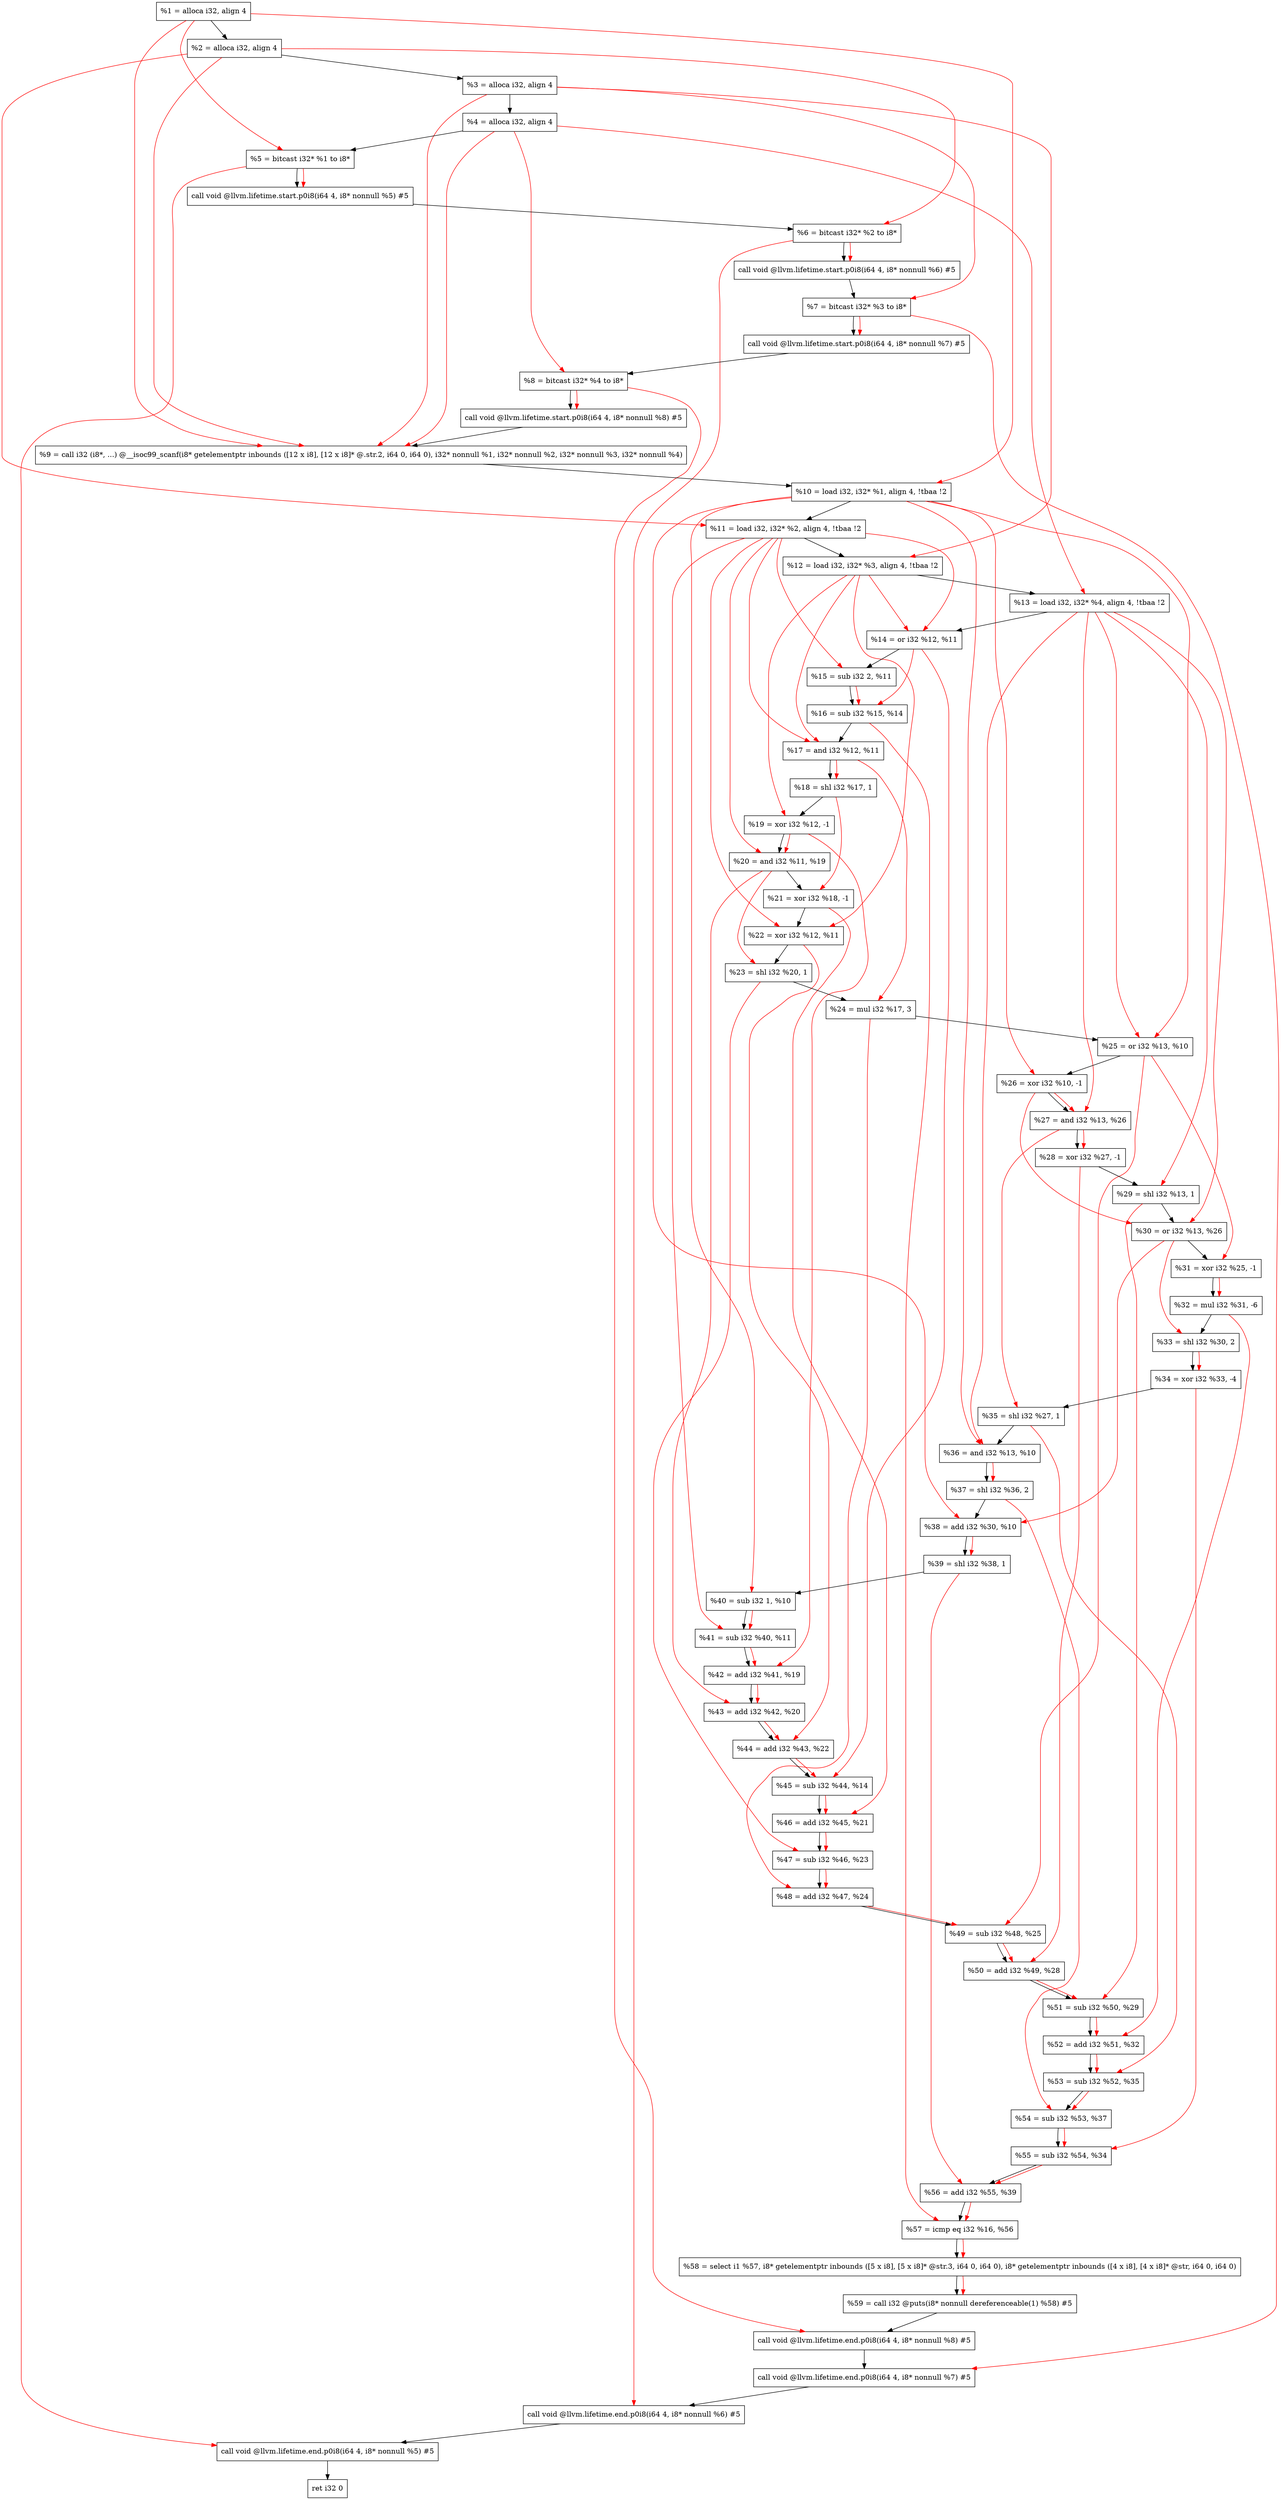 digraph "DFG for'main' function" {
	Node0x844e68[shape=record, label="  %1 = alloca i32, align 4"];
	Node0x844ee8[shape=record, label="  %2 = alloca i32, align 4"];
	Node0x844f78[shape=record, label="  %3 = alloca i32, align 4"];
	Node0x844fd8[shape=record, label="  %4 = alloca i32, align 4"];
	Node0x845088[shape=record, label="  %5 = bitcast i32* %1 to i8*"];
	Node0x8454b8[shape=record, label="  call void @llvm.lifetime.start.p0i8(i64 4, i8* nonnull %5) #5"];
	Node0x845598[shape=record, label="  %6 = bitcast i32* %2 to i8*"];
	Node0x845698[shape=record, label="  call void @llvm.lifetime.start.p0i8(i64 4, i8* nonnull %6) #5"];
	Node0x845758[shape=record, label="  %7 = bitcast i32* %3 to i8*"];
	Node0x845808[shape=record, label="  call void @llvm.lifetime.start.p0i8(i64 4, i8* nonnull %7) #5"];
	Node0x8458c8[shape=record, label="  %8 = bitcast i32* %4 to i8*"];
	Node0x845978[shape=record, label="  call void @llvm.lifetime.start.p0i8(i64 4, i8* nonnull %8) #5"];
	Node0x83fc00[shape=record, label="  %9 = call i32 (i8*, ...) @__isoc99_scanf(i8* getelementptr inbounds ([12 x i8], [12 x i8]* @.str.2, i64 0, i64 0), i32* nonnull %1, i32* nonnull %2, i32* nonnull %3, i32* nonnull %4)"];
	Node0x845b78[shape=record, label="  %10 = load i32, i32* %1, align 4, !tbaa !2"];
	Node0x846ae8[shape=record, label="  %11 = load i32, i32* %2, align 4, !tbaa !2"];
	Node0x847158[shape=record, label="  %12 = load i32, i32* %3, align 4, !tbaa !2"];
	Node0x8471b8[shape=record, label="  %13 = load i32, i32* %4, align 4, !tbaa !2"];
	Node0x847230[shape=record, label="  %14 = or i32 %12, %11"];
	Node0x8472a0[shape=record, label="  %15 = sub i32 2, %11"];
	Node0x847310[shape=record, label="  %16 = sub i32 %15, %14"];
	Node0x847380[shape=record, label="  %17 = and i32 %12, %11"];
	Node0x8473f0[shape=record, label="  %18 = shl i32 %17, 1"];
	Node0x847460[shape=record, label="  %19 = xor i32 %12, -1"];
	Node0x8474d0[shape=record, label="  %20 = and i32 %11, %19"];
	Node0x847540[shape=record, label="  %21 = xor i32 %18, -1"];
	Node0x8475b0[shape=record, label="  %22 = xor i32 %12, %11"];
	Node0x847620[shape=record, label="  %23 = shl i32 %20, 1"];
	Node0x847690[shape=record, label="  %24 = mul i32 %17, 3"];
	Node0x847700[shape=record, label="  %25 = or i32 %13, %10"];
	Node0x847770[shape=record, label="  %26 = xor i32 %10, -1"];
	Node0x8477e0[shape=record, label="  %27 = and i32 %13, %26"];
	Node0x847850[shape=record, label="  %28 = xor i32 %27, -1"];
	Node0x8478c0[shape=record, label="  %29 = shl i32 %13, 1"];
	Node0x847930[shape=record, label="  %30 = or i32 %13, %26"];
	Node0x8479a0[shape=record, label="  %31 = xor i32 %25, -1"];
	Node0x847a10[shape=record, label="  %32 = mul i32 %31, -6"];
	Node0x847a80[shape=record, label="  %33 = shl i32 %30, 2"];
	Node0x847af0[shape=record, label="  %34 = xor i32 %33, -4"];
	Node0x847b60[shape=record, label="  %35 = shl i32 %27, 1"];
	Node0x847bd0[shape=record, label="  %36 = and i32 %13, %10"];
	Node0x847c40[shape=record, label="  %37 = shl i32 %36, 2"];
	Node0x847cb0[shape=record, label="  %38 = add i32 %30, %10"];
	Node0x847d20[shape=record, label="  %39 = shl i32 %38, 1"];
	Node0x847d90[shape=record, label="  %40 = sub i32 1, %10"];
	Node0x847e00[shape=record, label="  %41 = sub i32 %40, %11"];
	Node0x847e70[shape=record, label="  %42 = add i32 %41, %19"];
	Node0x847ee0[shape=record, label="  %43 = add i32 %42, %20"];
	Node0x847f50[shape=record, label="  %44 = add i32 %43, %22"];
	Node0x847fc0[shape=record, label="  %45 = sub i32 %44, %14"];
	Node0x848030[shape=record, label="  %46 = add i32 %45, %21"];
	Node0x8480a0[shape=record, label="  %47 = sub i32 %46, %23"];
	Node0x848110[shape=record, label="  %48 = add i32 %47, %24"];
	Node0x848180[shape=record, label="  %49 = sub i32 %48, %25"];
	Node0x8481f0[shape=record, label="  %50 = add i32 %49, %28"];
	Node0x848260[shape=record, label="  %51 = sub i32 %50, %29"];
	Node0x8482d0[shape=record, label="  %52 = add i32 %51, %32"];
	Node0x848340[shape=record, label="  %53 = sub i32 %52, %35"];
	Node0x8483b0[shape=record, label="  %54 = sub i32 %53, %37"];
	Node0x848420[shape=record, label="  %55 = sub i32 %54, %34"];
	Node0x848490[shape=record, label="  %56 = add i32 %55, %39"];
	Node0x848500[shape=record, label="  %57 = icmp eq i32 %16, %56"];
	Node0x7e48b8[shape=record, label="  %58 = select i1 %57, i8* getelementptr inbounds ([5 x i8], [5 x i8]* @str.3, i64 0, i64 0), i8* getelementptr inbounds ([4 x i8], [4 x i8]* @str, i64 0, i64 0)"];
	Node0x848590[shape=record, label="  %59 = call i32 @puts(i8* nonnull dereferenceable(1) %58) #5"];
	Node0x848838[shape=record, label="  call void @llvm.lifetime.end.p0i8(i64 4, i8* nonnull %8) #5"];
	Node0x848998[shape=record, label="  call void @llvm.lifetime.end.p0i8(i64 4, i8* nonnull %7) #5"];
	Node0x848aa8[shape=record, label="  call void @llvm.lifetime.end.p0i8(i64 4, i8* nonnull %6) #5"];
	Node0x848bb8[shape=record, label="  call void @llvm.lifetime.end.p0i8(i64 4, i8* nonnull %5) #5"];
	Node0x848c78[shape=record, label="  ret i32 0"];
	Node0x844e68 -> Node0x844ee8;
	Node0x844ee8 -> Node0x844f78;
	Node0x844f78 -> Node0x844fd8;
	Node0x844fd8 -> Node0x845088;
	Node0x845088 -> Node0x8454b8;
	Node0x8454b8 -> Node0x845598;
	Node0x845598 -> Node0x845698;
	Node0x845698 -> Node0x845758;
	Node0x845758 -> Node0x845808;
	Node0x845808 -> Node0x8458c8;
	Node0x8458c8 -> Node0x845978;
	Node0x845978 -> Node0x83fc00;
	Node0x83fc00 -> Node0x845b78;
	Node0x845b78 -> Node0x846ae8;
	Node0x846ae8 -> Node0x847158;
	Node0x847158 -> Node0x8471b8;
	Node0x8471b8 -> Node0x847230;
	Node0x847230 -> Node0x8472a0;
	Node0x8472a0 -> Node0x847310;
	Node0x847310 -> Node0x847380;
	Node0x847380 -> Node0x8473f0;
	Node0x8473f0 -> Node0x847460;
	Node0x847460 -> Node0x8474d0;
	Node0x8474d0 -> Node0x847540;
	Node0x847540 -> Node0x8475b0;
	Node0x8475b0 -> Node0x847620;
	Node0x847620 -> Node0x847690;
	Node0x847690 -> Node0x847700;
	Node0x847700 -> Node0x847770;
	Node0x847770 -> Node0x8477e0;
	Node0x8477e0 -> Node0x847850;
	Node0x847850 -> Node0x8478c0;
	Node0x8478c0 -> Node0x847930;
	Node0x847930 -> Node0x8479a0;
	Node0x8479a0 -> Node0x847a10;
	Node0x847a10 -> Node0x847a80;
	Node0x847a80 -> Node0x847af0;
	Node0x847af0 -> Node0x847b60;
	Node0x847b60 -> Node0x847bd0;
	Node0x847bd0 -> Node0x847c40;
	Node0x847c40 -> Node0x847cb0;
	Node0x847cb0 -> Node0x847d20;
	Node0x847d20 -> Node0x847d90;
	Node0x847d90 -> Node0x847e00;
	Node0x847e00 -> Node0x847e70;
	Node0x847e70 -> Node0x847ee0;
	Node0x847ee0 -> Node0x847f50;
	Node0x847f50 -> Node0x847fc0;
	Node0x847fc0 -> Node0x848030;
	Node0x848030 -> Node0x8480a0;
	Node0x8480a0 -> Node0x848110;
	Node0x848110 -> Node0x848180;
	Node0x848180 -> Node0x8481f0;
	Node0x8481f0 -> Node0x848260;
	Node0x848260 -> Node0x8482d0;
	Node0x8482d0 -> Node0x848340;
	Node0x848340 -> Node0x8483b0;
	Node0x8483b0 -> Node0x848420;
	Node0x848420 -> Node0x848490;
	Node0x848490 -> Node0x848500;
	Node0x848500 -> Node0x7e48b8;
	Node0x7e48b8 -> Node0x848590;
	Node0x848590 -> Node0x848838;
	Node0x848838 -> Node0x848998;
	Node0x848998 -> Node0x848aa8;
	Node0x848aa8 -> Node0x848bb8;
	Node0x848bb8 -> Node0x848c78;
edge [color=red]
	Node0x844e68 -> Node0x845088;
	Node0x845088 -> Node0x8454b8;
	Node0x844ee8 -> Node0x845598;
	Node0x845598 -> Node0x845698;
	Node0x844f78 -> Node0x845758;
	Node0x845758 -> Node0x845808;
	Node0x844fd8 -> Node0x8458c8;
	Node0x8458c8 -> Node0x845978;
	Node0x844e68 -> Node0x83fc00;
	Node0x844ee8 -> Node0x83fc00;
	Node0x844f78 -> Node0x83fc00;
	Node0x844fd8 -> Node0x83fc00;
	Node0x844e68 -> Node0x845b78;
	Node0x844ee8 -> Node0x846ae8;
	Node0x844f78 -> Node0x847158;
	Node0x844fd8 -> Node0x8471b8;
	Node0x847158 -> Node0x847230;
	Node0x846ae8 -> Node0x847230;
	Node0x846ae8 -> Node0x8472a0;
	Node0x8472a0 -> Node0x847310;
	Node0x847230 -> Node0x847310;
	Node0x847158 -> Node0x847380;
	Node0x846ae8 -> Node0x847380;
	Node0x847380 -> Node0x8473f0;
	Node0x847158 -> Node0x847460;
	Node0x846ae8 -> Node0x8474d0;
	Node0x847460 -> Node0x8474d0;
	Node0x8473f0 -> Node0x847540;
	Node0x847158 -> Node0x8475b0;
	Node0x846ae8 -> Node0x8475b0;
	Node0x8474d0 -> Node0x847620;
	Node0x847380 -> Node0x847690;
	Node0x8471b8 -> Node0x847700;
	Node0x845b78 -> Node0x847700;
	Node0x845b78 -> Node0x847770;
	Node0x8471b8 -> Node0x8477e0;
	Node0x847770 -> Node0x8477e0;
	Node0x8477e0 -> Node0x847850;
	Node0x8471b8 -> Node0x8478c0;
	Node0x8471b8 -> Node0x847930;
	Node0x847770 -> Node0x847930;
	Node0x847700 -> Node0x8479a0;
	Node0x8479a0 -> Node0x847a10;
	Node0x847930 -> Node0x847a80;
	Node0x847a80 -> Node0x847af0;
	Node0x8477e0 -> Node0x847b60;
	Node0x8471b8 -> Node0x847bd0;
	Node0x845b78 -> Node0x847bd0;
	Node0x847bd0 -> Node0x847c40;
	Node0x847930 -> Node0x847cb0;
	Node0x845b78 -> Node0x847cb0;
	Node0x847cb0 -> Node0x847d20;
	Node0x845b78 -> Node0x847d90;
	Node0x847d90 -> Node0x847e00;
	Node0x846ae8 -> Node0x847e00;
	Node0x847e00 -> Node0x847e70;
	Node0x847460 -> Node0x847e70;
	Node0x847e70 -> Node0x847ee0;
	Node0x8474d0 -> Node0x847ee0;
	Node0x847ee0 -> Node0x847f50;
	Node0x8475b0 -> Node0x847f50;
	Node0x847f50 -> Node0x847fc0;
	Node0x847230 -> Node0x847fc0;
	Node0x847fc0 -> Node0x848030;
	Node0x847540 -> Node0x848030;
	Node0x848030 -> Node0x8480a0;
	Node0x847620 -> Node0x8480a0;
	Node0x8480a0 -> Node0x848110;
	Node0x847690 -> Node0x848110;
	Node0x848110 -> Node0x848180;
	Node0x847700 -> Node0x848180;
	Node0x848180 -> Node0x8481f0;
	Node0x847850 -> Node0x8481f0;
	Node0x8481f0 -> Node0x848260;
	Node0x8478c0 -> Node0x848260;
	Node0x848260 -> Node0x8482d0;
	Node0x847a10 -> Node0x8482d0;
	Node0x8482d0 -> Node0x848340;
	Node0x847b60 -> Node0x848340;
	Node0x848340 -> Node0x8483b0;
	Node0x847c40 -> Node0x8483b0;
	Node0x8483b0 -> Node0x848420;
	Node0x847af0 -> Node0x848420;
	Node0x848420 -> Node0x848490;
	Node0x847d20 -> Node0x848490;
	Node0x847310 -> Node0x848500;
	Node0x848490 -> Node0x848500;
	Node0x848500 -> Node0x7e48b8;
	Node0x7e48b8 -> Node0x848590;
	Node0x8458c8 -> Node0x848838;
	Node0x845758 -> Node0x848998;
	Node0x845598 -> Node0x848aa8;
	Node0x845088 -> Node0x848bb8;
}
